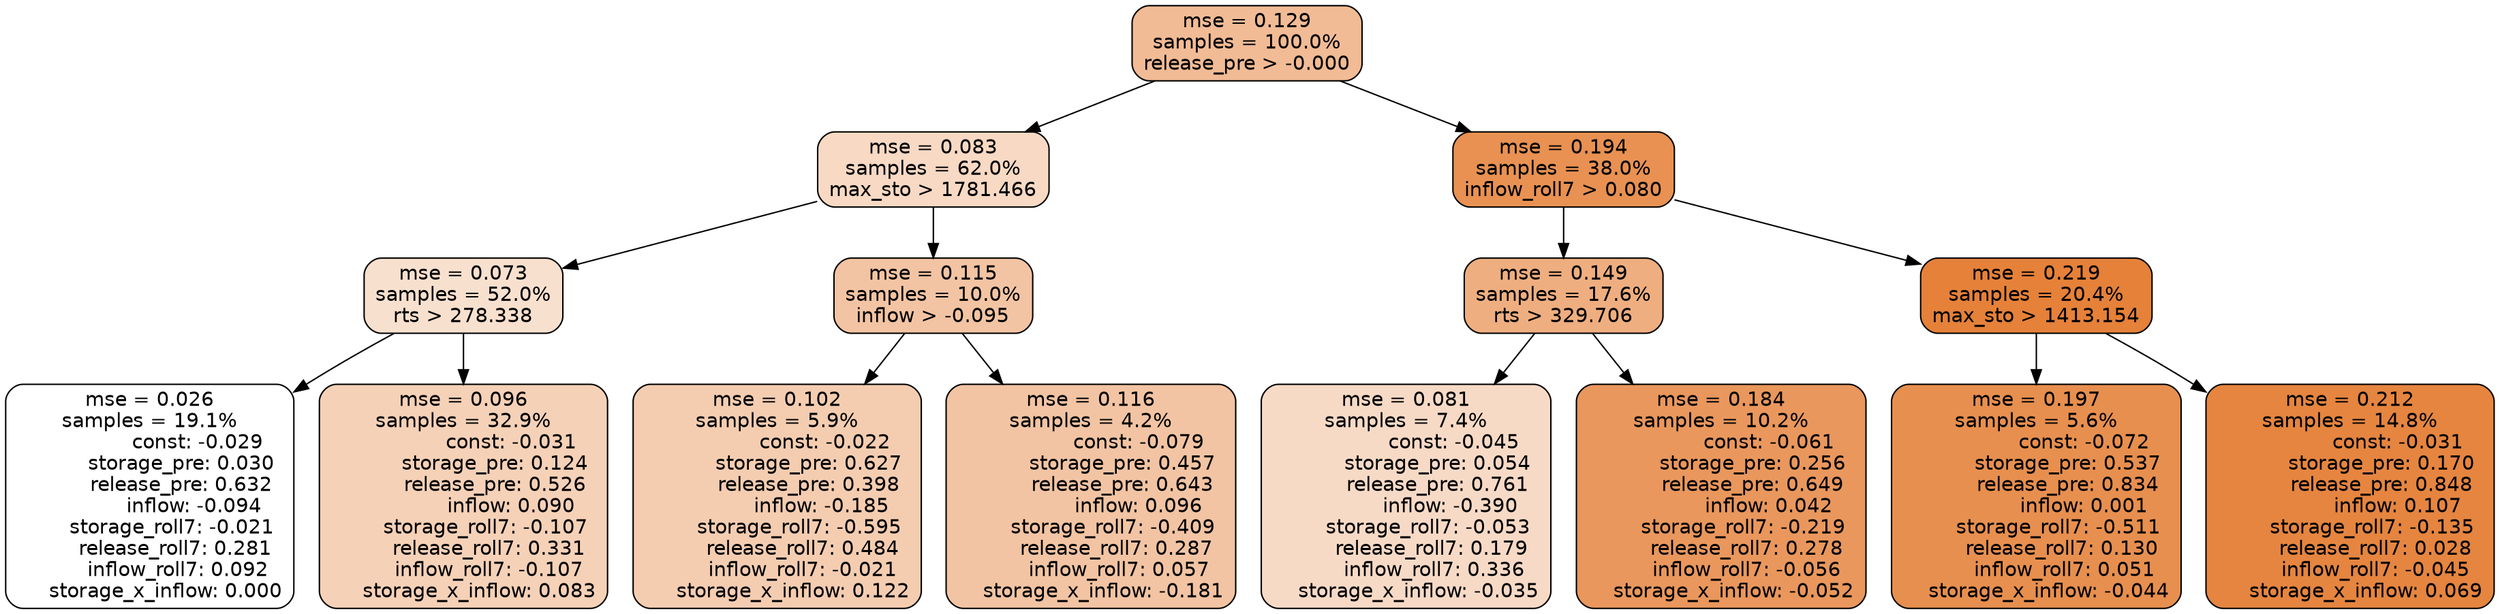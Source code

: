 digraph tree {
node [shape=rectangle, style="filled, rounded", color="black", fontname=helvetica] ;
edge [fontname=helvetica] ;
	"0" [label="mse = 0.129
samples = 100.0%
release_pre > -0.000", fillcolor="#f1bb95"]
	"1" [label="mse = 0.083
samples = 62.0%
max_sto > 1781.466", fillcolor="#f7d9c4"]
	"8" [label="mse = 0.194
samples = 38.0%
inflow_roll7 > 0.080", fillcolor="#e89152"]
	"2" [label="mse = 0.073
samples = 52.0%
rts > 278.338", fillcolor="#f8e0ce"]
	"5" [label="mse = 0.115
samples = 10.0%
inflow > -0.095", fillcolor="#f3c4a3"]
	"9" [label="mse = 0.149
samples = 17.6%
rts > 329.706", fillcolor="#eeae80"]
	"12" [label="mse = 0.219
samples = 20.4%
max_sto > 1413.154", fillcolor="#e58139"]
	"4" [label="mse = 0.026
samples = 19.1%
               const: -0.029
          storage_pre: 0.030
          release_pre: 0.632
              inflow: -0.094
       storage_roll7: -0.021
        release_roll7: 0.281
         inflow_roll7: 0.092
     storage_x_inflow: 0.000", fillcolor="#ffffff"]
	"3" [label="mse = 0.096
samples = 32.9%
               const: -0.031
          storage_pre: 0.124
          release_pre: 0.526
               inflow: 0.090
       storage_roll7: -0.107
        release_roll7: 0.331
        inflow_roll7: -0.107
     storage_x_inflow: 0.083", fillcolor="#f5d1b7"]
	"6" [label="mse = 0.102
samples = 5.9%
               const: -0.022
          storage_pre: 0.627
          release_pre: 0.398
              inflow: -0.185
       storage_roll7: -0.595
        release_roll7: 0.484
        inflow_roll7: -0.021
     storage_x_inflow: 0.122", fillcolor="#f4cdb1"]
	"7" [label="mse = 0.116
samples = 4.2%
               const: -0.079
          storage_pre: 0.457
          release_pre: 0.643
               inflow: 0.096
       storage_roll7: -0.409
        release_roll7: 0.287
         inflow_roll7: 0.057
    storage_x_inflow: -0.181", fillcolor="#f2c4a3"]
	"11" [label="mse = 0.081
samples = 7.4%
               const: -0.045
          storage_pre: 0.054
          release_pre: 0.761
              inflow: -0.390
       storage_roll7: -0.053
        release_roll7: 0.179
         inflow_roll7: 0.336
    storage_x_inflow: -0.035", fillcolor="#f7dac6"]
	"10" [label="mse = 0.184
samples = 10.2%
               const: -0.061
          storage_pre: 0.256
          release_pre: 0.649
               inflow: 0.042
       storage_roll7: -0.219
        release_roll7: 0.278
        inflow_roll7: -0.056
    storage_x_inflow: -0.052", fillcolor="#e9975d"]
	"14" [label="mse = 0.197
samples = 5.6%
               const: -0.072
          storage_pre: 0.537
          release_pre: 0.834
               inflow: 0.001
       storage_roll7: -0.511
        release_roll7: 0.130
         inflow_roll7: 0.051
    storage_x_inflow: -0.044", fillcolor="#e78f4f"]
	"13" [label="mse = 0.212
samples = 14.8%
               const: -0.031
          storage_pre: 0.170
          release_pre: 0.848
               inflow: 0.107
       storage_roll7: -0.135
        release_roll7: 0.028
        inflow_roll7: -0.045
     storage_x_inflow: 0.069", fillcolor="#e58540"]

	"0" -> "1"
	"0" -> "8"
	"1" -> "2"
	"1" -> "5"
	"8" -> "9"
	"8" -> "12"
	"2" -> "3"
	"2" -> "4"
	"5" -> "6"
	"5" -> "7"
	"9" -> "10"
	"9" -> "11"
	"12" -> "13"
	"12" -> "14"
}